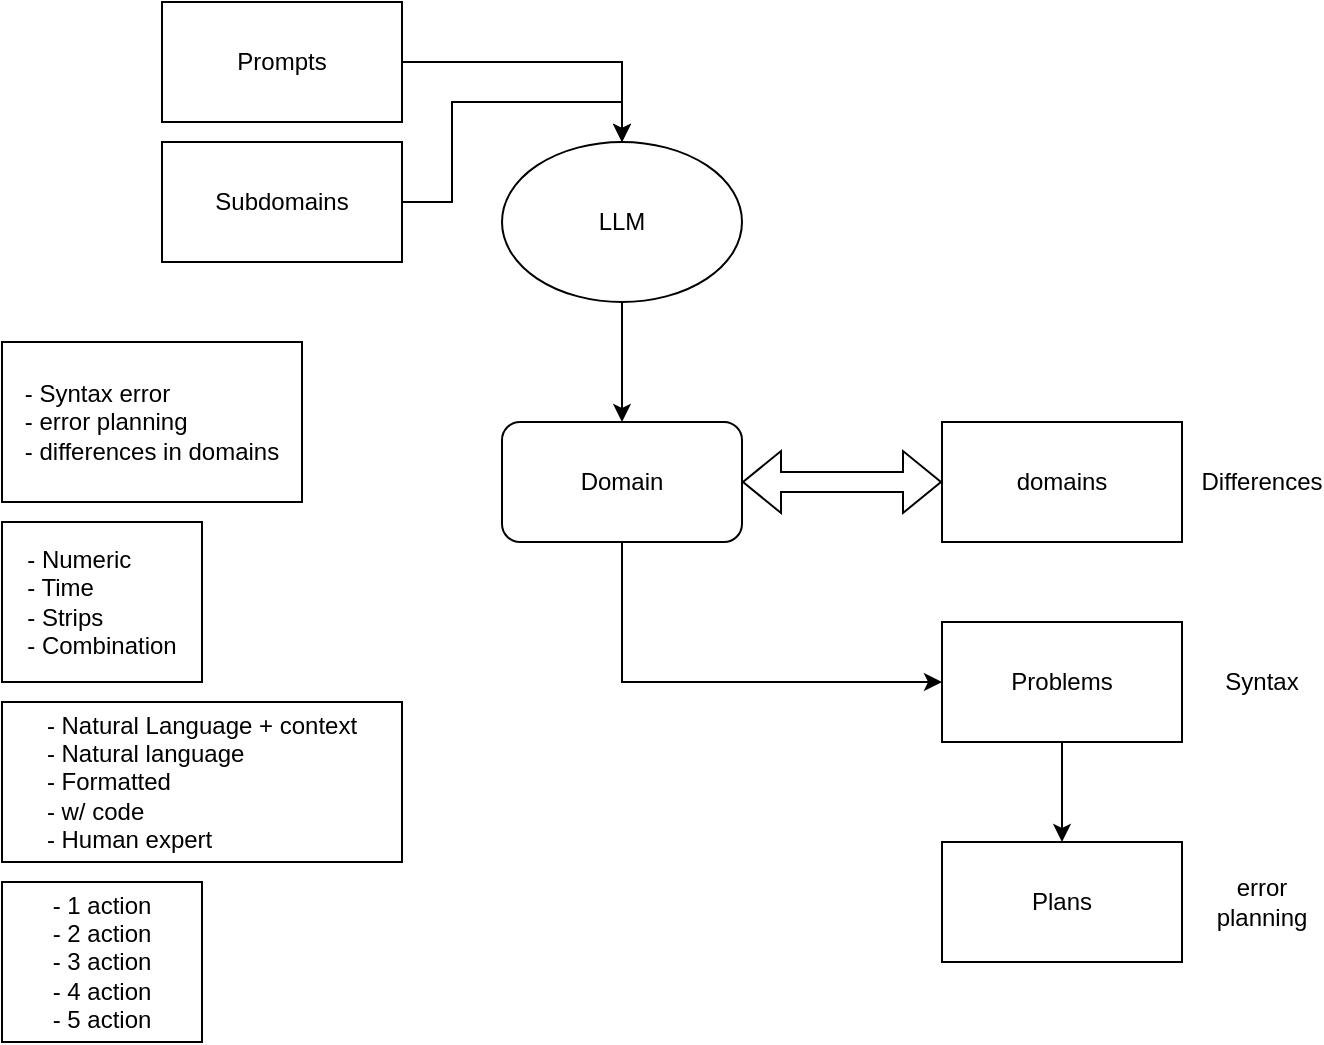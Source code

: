 <mxfile version="24.3.1" type="device">
  <diagram name="Page-1" id="4ILLyqp6WZmPumhIKKUg">
    <mxGraphModel dx="1434" dy="738" grid="1" gridSize="10" guides="1" tooltips="1" connect="1" arrows="1" fold="1" page="1" pageScale="1" pageWidth="850" pageHeight="1100" math="0" shadow="0">
      <root>
        <mxCell id="0" />
        <mxCell id="1" parent="0" />
        <mxCell id="yoRbwI5DhY2uaUUYIUbz-15" style="edgeStyle=orthogonalEdgeStyle;rounded=0;orthogonalLoop=1;jettySize=auto;html=1;entryX=0.5;entryY=0;entryDx=0;entryDy=0;" edge="1" parent="1" source="yoRbwI5DhY2uaUUYIUbz-1" target="yoRbwI5DhY2uaUUYIUbz-6">
          <mxGeometry relative="1" as="geometry" />
        </mxCell>
        <mxCell id="yoRbwI5DhY2uaUUYIUbz-1" value="Subdomains" style="rounded=0;whiteSpace=wrap;html=1;" vertex="1" parent="1">
          <mxGeometry x="220" y="170" width="120" height="60" as="geometry" />
        </mxCell>
        <mxCell id="yoRbwI5DhY2uaUUYIUbz-14" style="edgeStyle=orthogonalEdgeStyle;rounded=0;orthogonalLoop=1;jettySize=auto;html=1;entryX=0.5;entryY=0;entryDx=0;entryDy=0;" edge="1" parent="1" source="yoRbwI5DhY2uaUUYIUbz-2" target="yoRbwI5DhY2uaUUYIUbz-6">
          <mxGeometry relative="1" as="geometry" />
        </mxCell>
        <mxCell id="yoRbwI5DhY2uaUUYIUbz-2" value="Prompts" style="rounded=0;whiteSpace=wrap;html=1;" vertex="1" parent="1">
          <mxGeometry x="220" y="100" width="120" height="60" as="geometry" />
        </mxCell>
        <mxCell id="yoRbwI5DhY2uaUUYIUbz-3" value="domains" style="rounded=0;whiteSpace=wrap;html=1;" vertex="1" parent="1">
          <mxGeometry x="610" y="310" width="120" height="60" as="geometry" />
        </mxCell>
        <mxCell id="yoRbwI5DhY2uaUUYIUbz-20" style="edgeStyle=orthogonalEdgeStyle;rounded=0;orthogonalLoop=1;jettySize=auto;html=1;entryX=0.5;entryY=0;entryDx=0;entryDy=0;" edge="1" parent="1" source="yoRbwI5DhY2uaUUYIUbz-4" target="yoRbwI5DhY2uaUUYIUbz-5">
          <mxGeometry relative="1" as="geometry" />
        </mxCell>
        <mxCell id="yoRbwI5DhY2uaUUYIUbz-4" value="Problems" style="rounded=0;whiteSpace=wrap;html=1;" vertex="1" parent="1">
          <mxGeometry x="610" y="410" width="120" height="60" as="geometry" />
        </mxCell>
        <mxCell id="yoRbwI5DhY2uaUUYIUbz-5" value="Plans" style="rounded=0;whiteSpace=wrap;html=1;" vertex="1" parent="1">
          <mxGeometry x="610" y="520" width="120" height="60" as="geometry" />
        </mxCell>
        <mxCell id="yoRbwI5DhY2uaUUYIUbz-16" style="edgeStyle=orthogonalEdgeStyle;rounded=0;orthogonalLoop=1;jettySize=auto;html=1;entryX=0.5;entryY=0;entryDx=0;entryDy=0;" edge="1" parent="1" source="yoRbwI5DhY2uaUUYIUbz-6" target="yoRbwI5DhY2uaUUYIUbz-7">
          <mxGeometry relative="1" as="geometry" />
        </mxCell>
        <mxCell id="yoRbwI5DhY2uaUUYIUbz-6" value="LLM" style="ellipse;whiteSpace=wrap;html=1;" vertex="1" parent="1">
          <mxGeometry x="390" y="170" width="120" height="80" as="geometry" />
        </mxCell>
        <mxCell id="yoRbwI5DhY2uaUUYIUbz-7" value="Domain" style="rounded=1;whiteSpace=wrap;html=1;" vertex="1" parent="1">
          <mxGeometry x="390" y="310" width="120" height="60" as="geometry" />
        </mxCell>
        <mxCell id="yoRbwI5DhY2uaUUYIUbz-8" value="&lt;div style=&quot;text-align: left;&quot;&gt;&lt;span style=&quot;background-color: initial;&quot;&gt;- Syntax error&lt;/span&gt;&lt;/div&gt;&lt;div style=&quot;text-align: left;&quot;&gt;- error planning&lt;/div&gt;&lt;div style=&quot;text-align: left;&quot;&gt;- differences in domains&lt;/div&gt;" style="rounded=0;whiteSpace=wrap;html=1;" vertex="1" parent="1">
          <mxGeometry x="140" y="270" width="150" height="80" as="geometry" />
        </mxCell>
        <mxCell id="yoRbwI5DhY2uaUUYIUbz-10" value="&lt;div style=&quot;text-align: left;&quot;&gt;&lt;span style=&quot;background-color: initial;&quot;&gt;- Numeric&lt;/span&gt;&lt;/div&gt;&lt;div style=&quot;text-align: left;&quot;&gt;- Time&lt;/div&gt;&lt;div style=&quot;text-align: left;&quot;&gt;- Strips&lt;/div&gt;&lt;div style=&quot;text-align: left;&quot;&gt;- Combination&lt;/div&gt;" style="rounded=0;whiteSpace=wrap;html=1;" vertex="1" parent="1">
          <mxGeometry x="140" y="360" width="100" height="80" as="geometry" />
        </mxCell>
        <mxCell id="yoRbwI5DhY2uaUUYIUbz-12" value="&lt;div style=&quot;text-align: left;&quot;&gt;- Natural Language + context&lt;/div&gt;&lt;div style=&quot;text-align: left;&quot;&gt;&lt;span style=&quot;background-color: initial;&quot;&gt;- Natural language&lt;/span&gt;&lt;/div&gt;&lt;div style=&quot;text-align: left;&quot;&gt;- Formatted&lt;/div&gt;&lt;div style=&quot;text-align: left;&quot;&gt;- w/ code&lt;/div&gt;&lt;div style=&quot;text-align: left;&quot;&gt;- Human expert&lt;/div&gt;" style="rounded=0;whiteSpace=wrap;html=1;" vertex="1" parent="1">
          <mxGeometry x="140" y="450" width="200" height="80" as="geometry" />
        </mxCell>
        <mxCell id="yoRbwI5DhY2uaUUYIUbz-13" value="&lt;div style=&quot;text-align: left;&quot;&gt;- 1 action&lt;/div&gt;&lt;div style=&quot;text-align: left;&quot;&gt;- 2 action&lt;/div&gt;&lt;div style=&quot;text-align: left;&quot;&gt;- 3 action&lt;/div&gt;&lt;div style=&quot;text-align: left;&quot;&gt;- 4 action&lt;/div&gt;&lt;div style=&quot;text-align: left;&quot;&gt;- 5 action&lt;/div&gt;" style="rounded=0;whiteSpace=wrap;html=1;" vertex="1" parent="1">
          <mxGeometry x="140" y="540" width="100" height="80" as="geometry" />
        </mxCell>
        <mxCell id="yoRbwI5DhY2uaUUYIUbz-17" value="" style="shape=flexArrow;endArrow=classic;startArrow=classic;html=1;rounded=0;entryX=0;entryY=0.5;entryDx=0;entryDy=0;exitX=1;exitY=0.5;exitDx=0;exitDy=0;" edge="1" parent="1" source="yoRbwI5DhY2uaUUYIUbz-7" target="yoRbwI5DhY2uaUUYIUbz-3">
          <mxGeometry width="100" height="100" relative="1" as="geometry">
            <mxPoint x="370" y="430" as="sourcePoint" />
            <mxPoint x="470" y="330" as="targetPoint" />
          </mxGeometry>
        </mxCell>
        <mxCell id="yoRbwI5DhY2uaUUYIUbz-19" value="" style="endArrow=classic;html=1;rounded=0;entryX=0;entryY=0.5;entryDx=0;entryDy=0;exitX=0.5;exitY=1;exitDx=0;exitDy=0;" edge="1" parent="1" source="yoRbwI5DhY2uaUUYIUbz-7" target="yoRbwI5DhY2uaUUYIUbz-4">
          <mxGeometry width="50" height="50" relative="1" as="geometry">
            <mxPoint x="400" y="410" as="sourcePoint" />
            <mxPoint x="450" y="360" as="targetPoint" />
            <Array as="points">
              <mxPoint x="450" y="440" />
            </Array>
          </mxGeometry>
        </mxCell>
        <mxCell id="yoRbwI5DhY2uaUUYIUbz-21" value="Syntax" style="text;html=1;align=center;verticalAlign=middle;whiteSpace=wrap;rounded=0;" vertex="1" parent="1">
          <mxGeometry x="740" y="425" width="60" height="30" as="geometry" />
        </mxCell>
        <mxCell id="yoRbwI5DhY2uaUUYIUbz-22" value="Differences" style="text;html=1;align=center;verticalAlign=middle;whiteSpace=wrap;rounded=0;" vertex="1" parent="1">
          <mxGeometry x="740" y="325" width="60" height="30" as="geometry" />
        </mxCell>
        <mxCell id="yoRbwI5DhY2uaUUYIUbz-23" value="error planning" style="text;html=1;align=center;verticalAlign=middle;whiteSpace=wrap;rounded=0;" vertex="1" parent="1">
          <mxGeometry x="740" y="535" width="60" height="30" as="geometry" />
        </mxCell>
      </root>
    </mxGraphModel>
  </diagram>
</mxfile>
